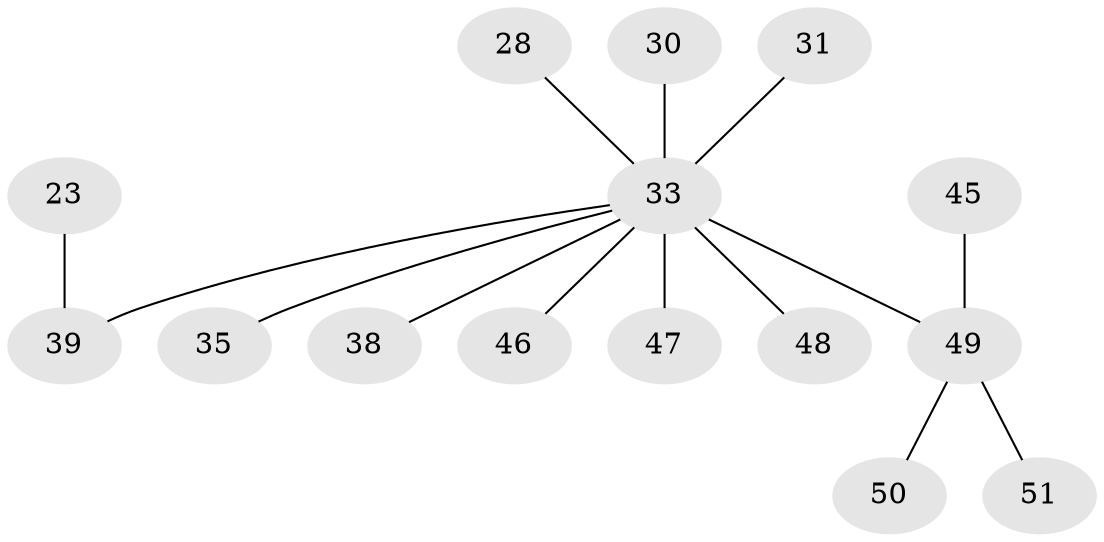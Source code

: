 // original degree distribution, {6: 0.0392156862745098, 17: 0.0196078431372549, 9: 0.0196078431372549, 3: 0.058823529411764705, 8: 0.0196078431372549, 2: 0.27450980392156865, 4: 0.0784313725490196, 1: 0.49019607843137253}
// Generated by graph-tools (version 1.1) at 2025/50/03/04/25 21:50:34]
// undirected, 15 vertices, 14 edges
graph export_dot {
graph [start="1"]
  node [color=gray90,style=filled];
  23;
  28;
  30;
  31;
  33 [super="+3+10+20+24"];
  35 [super="+14+29"];
  38 [super="+25"];
  39 [super="+18+21"];
  45;
  46;
  47 [super="+34+27"];
  48;
  49 [super="+41+43+42+44"];
  50;
  51 [super="+36"];
  23 -- 39;
  28 -- 33;
  30 -- 33;
  31 -- 33;
  33 -- 35 [weight=2];
  33 -- 38;
  33 -- 39 [weight=4];
  33 -- 46;
  33 -- 47 [weight=2];
  33 -- 48;
  33 -- 49 [weight=6];
  45 -- 49;
  49 -- 50;
  49 -- 51;
}
